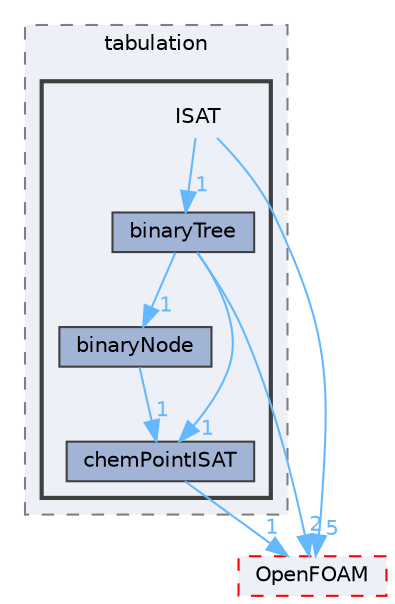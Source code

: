 digraph "src/thermophysicalModels/chemistryModel/chemistryModel/TDACChemistryModel/tabulation/ISAT"
{
 // LATEX_PDF_SIZE
  bgcolor="transparent";
  edge [fontname=Helvetica,fontsize=10,labelfontname=Helvetica,labelfontsize=10];
  node [fontname=Helvetica,fontsize=10,shape=box,height=0.2,width=0.4];
  compound=true
  subgraph clusterdir_b6cfa599ddfe42ecff66d1b23c7b28f8 {
    graph [ bgcolor="#edf0f7", pencolor="grey50", label="tabulation", fontname=Helvetica,fontsize=10 style="filled,dashed", URL="dir_b6cfa599ddfe42ecff66d1b23c7b28f8.html",tooltip=""]
  subgraph clusterdir_7219e9beda73e4f7f74dfa284027691b {
    graph [ bgcolor="#edf0f7", pencolor="grey25", label="", fontname=Helvetica,fontsize=10 style="filled,bold", URL="dir_7219e9beda73e4f7f74dfa284027691b.html",tooltip=""]
    dir_7219e9beda73e4f7f74dfa284027691b [shape=plaintext, label="ISAT"];
  dir_08fbe5e166154598ca39f40c1ab0549c [label="binaryNode", fillcolor="#a2b4d6", color="grey25", style="filled", URL="dir_08fbe5e166154598ca39f40c1ab0549c.html",tooltip=""];
  dir_d159814d0ccfd3c91fecea0156c28783 [label="binaryTree", fillcolor="#a2b4d6", color="grey25", style="filled", URL="dir_d159814d0ccfd3c91fecea0156c28783.html",tooltip=""];
  dir_5770e3c71c220b1215a25797f67fb21b [label="chemPointISAT", fillcolor="#a2b4d6", color="grey25", style="filled", URL="dir_5770e3c71c220b1215a25797f67fb21b.html",tooltip=""];
  }
  }
  dir_c5473ff19b20e6ec4dfe5c310b3778a8 [label="OpenFOAM", fillcolor="#edf0f7", color="red", style="filled,dashed", URL="dir_c5473ff19b20e6ec4dfe5c310b3778a8.html",tooltip=""];
  dir_7219e9beda73e4f7f74dfa284027691b->dir_c5473ff19b20e6ec4dfe5c310b3778a8 [headlabel="5", labeldistance=1.5 headhref="dir_001972_002695.html" href="dir_001972_002695.html" color="steelblue1" fontcolor="steelblue1"];
  dir_7219e9beda73e4f7f74dfa284027691b->dir_d159814d0ccfd3c91fecea0156c28783 [headlabel="1", labeldistance=1.5 headhref="dir_001972_000271.html" href="dir_001972_000271.html" color="steelblue1" fontcolor="steelblue1"];
  dir_08fbe5e166154598ca39f40c1ab0549c->dir_5770e3c71c220b1215a25797f67fb21b [headlabel="1", labeldistance=1.5 headhref="dir_000270_000479.html" href="dir_000270_000479.html" color="steelblue1" fontcolor="steelblue1"];
  dir_d159814d0ccfd3c91fecea0156c28783->dir_08fbe5e166154598ca39f40c1ab0549c [headlabel="1", labeldistance=1.5 headhref="dir_000271_000270.html" href="dir_000271_000270.html" color="steelblue1" fontcolor="steelblue1"];
  dir_d159814d0ccfd3c91fecea0156c28783->dir_5770e3c71c220b1215a25797f67fb21b [headlabel="1", labeldistance=1.5 headhref="dir_000271_000479.html" href="dir_000271_000479.html" color="steelblue1" fontcolor="steelblue1"];
  dir_d159814d0ccfd3c91fecea0156c28783->dir_c5473ff19b20e6ec4dfe5c310b3778a8 [headlabel="2", labeldistance=1.5 headhref="dir_000271_002695.html" href="dir_000271_002695.html" color="steelblue1" fontcolor="steelblue1"];
  dir_5770e3c71c220b1215a25797f67fb21b->dir_c5473ff19b20e6ec4dfe5c310b3778a8 [headlabel="1", labeldistance=1.5 headhref="dir_000479_002695.html" href="dir_000479_002695.html" color="steelblue1" fontcolor="steelblue1"];
}
